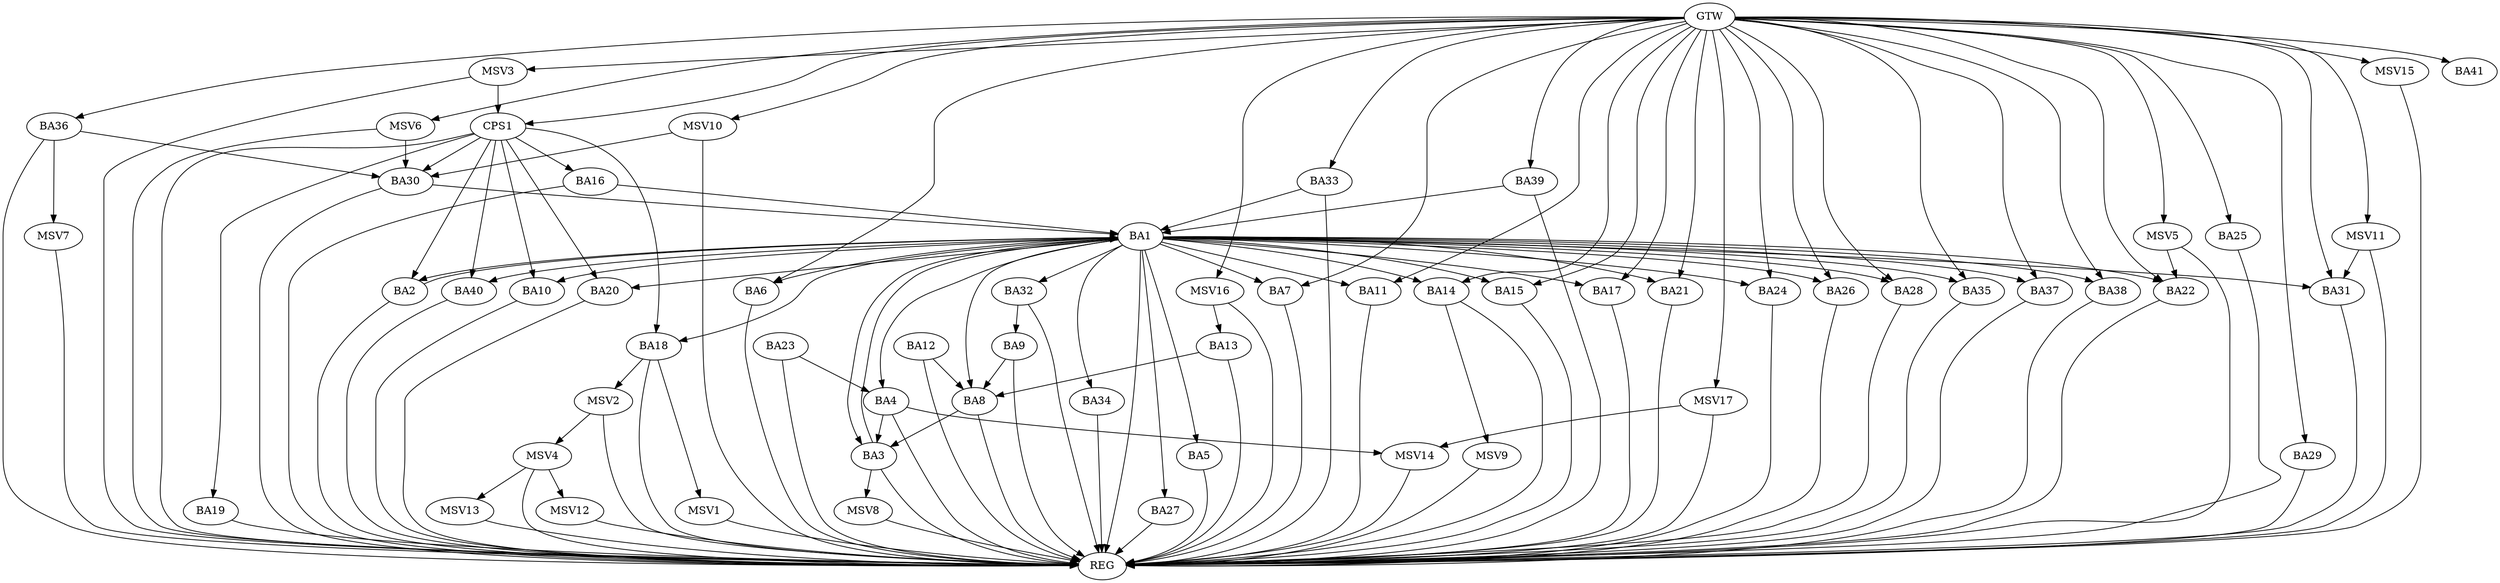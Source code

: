 strict digraph G {
  BA1 [ label="BA1" ];
  BA2 [ label="BA2" ];
  BA3 [ label="BA3" ];
  BA4 [ label="BA4" ];
  BA5 [ label="BA5" ];
  BA6 [ label="BA6" ];
  BA7 [ label="BA7" ];
  BA8 [ label="BA8" ];
  BA9 [ label="BA9" ];
  BA10 [ label="BA10" ];
  BA11 [ label="BA11" ];
  BA12 [ label="BA12" ];
  BA13 [ label="BA13" ];
  BA14 [ label="BA14" ];
  BA15 [ label="BA15" ];
  BA16 [ label="BA16" ];
  BA17 [ label="BA17" ];
  BA18 [ label="BA18" ];
  BA19 [ label="BA19" ];
  BA20 [ label="BA20" ];
  BA21 [ label="BA21" ];
  BA22 [ label="BA22" ];
  BA23 [ label="BA23" ];
  BA24 [ label="BA24" ];
  BA25 [ label="BA25" ];
  BA26 [ label="BA26" ];
  BA27 [ label="BA27" ];
  BA28 [ label="BA28" ];
  BA29 [ label="BA29" ];
  BA30 [ label="BA30" ];
  BA31 [ label="BA31" ];
  BA32 [ label="BA32" ];
  BA33 [ label="BA33" ];
  BA34 [ label="BA34" ];
  BA35 [ label="BA35" ];
  BA36 [ label="BA36" ];
  BA37 [ label="BA37" ];
  BA38 [ label="BA38" ];
  BA39 [ label="BA39" ];
  BA40 [ label="BA40" ];
  BA41 [ label="BA41" ];
  CPS1 [ label="CPS1" ];
  GTW [ label="GTW" ];
  REG [ label="REG" ];
  MSV1 [ label="MSV1" ];
  MSV2 [ label="MSV2" ];
  MSV3 [ label="MSV3" ];
  MSV4 [ label="MSV4" ];
  MSV5 [ label="MSV5" ];
  MSV6 [ label="MSV6" ];
  MSV7 [ label="MSV7" ];
  MSV8 [ label="MSV8" ];
  MSV9 [ label="MSV9" ];
  MSV10 [ label="MSV10" ];
  MSV11 [ label="MSV11" ];
  MSV12 [ label="MSV12" ];
  MSV13 [ label="MSV13" ];
  MSV14 [ label="MSV14" ];
  MSV15 [ label="MSV15" ];
  MSV16 [ label="MSV16" ];
  MSV17 [ label="MSV17" ];
  BA1 -> BA2;
  BA2 -> BA1;
  BA3 -> BA1;
  BA4 -> BA3;
  BA8 -> BA3;
  BA9 -> BA8;
  BA12 -> BA8;
  BA13 -> BA8;
  BA16 -> BA1;
  BA23 -> BA4;
  BA30 -> BA1;
  BA32 -> BA9;
  BA33 -> BA1;
  BA36 -> BA30;
  BA39 -> BA1;
  CPS1 -> BA20;
  CPS1 -> BA40;
  CPS1 -> BA19;
  CPS1 -> BA18;
  CPS1 -> BA10;
  CPS1 -> BA2;
  CPS1 -> BA30;
  CPS1 -> BA16;
  GTW -> BA6;
  GTW -> BA7;
  GTW -> BA11;
  GTW -> BA14;
  GTW -> BA15;
  GTW -> BA17;
  GTW -> BA21;
  GTW -> BA22;
  GTW -> BA24;
  GTW -> BA25;
  GTW -> BA26;
  GTW -> BA28;
  GTW -> BA29;
  GTW -> BA31;
  GTW -> BA33;
  GTW -> BA35;
  GTW -> BA36;
  GTW -> BA37;
  GTW -> BA38;
  GTW -> BA39;
  GTW -> BA41;
  GTW -> CPS1;
  BA1 -> REG;
  BA2 -> REG;
  BA3 -> REG;
  BA4 -> REG;
  BA5 -> REG;
  BA6 -> REG;
  BA7 -> REG;
  BA8 -> REG;
  BA9 -> REG;
  BA10 -> REG;
  BA11 -> REG;
  BA12 -> REG;
  BA13 -> REG;
  BA14 -> REG;
  BA15 -> REG;
  BA16 -> REG;
  BA17 -> REG;
  BA18 -> REG;
  BA19 -> REG;
  BA20 -> REG;
  BA21 -> REG;
  BA22 -> REG;
  BA23 -> REG;
  BA24 -> REG;
  BA25 -> REG;
  BA26 -> REG;
  BA27 -> REG;
  BA28 -> REG;
  BA29 -> REG;
  BA30 -> REG;
  BA31 -> REG;
  BA32 -> REG;
  BA33 -> REG;
  BA34 -> REG;
  BA35 -> REG;
  BA36 -> REG;
  BA37 -> REG;
  BA38 -> REG;
  BA39 -> REG;
  BA40 -> REG;
  CPS1 -> REG;
  BA1 -> BA10;
  BA1 -> BA38;
  BA1 -> BA8;
  BA1 -> BA11;
  BA1 -> BA28;
  BA1 -> BA6;
  BA1 -> BA18;
  BA1 -> BA40;
  BA1 -> BA27;
  BA1 -> BA20;
  BA1 -> BA31;
  BA1 -> BA15;
  BA1 -> BA32;
  BA1 -> BA4;
  BA1 -> BA24;
  BA1 -> BA21;
  BA1 -> BA35;
  BA1 -> BA5;
  BA1 -> BA7;
  BA1 -> BA26;
  BA1 -> BA34;
  BA1 -> BA37;
  BA1 -> BA14;
  BA1 -> BA17;
  BA1 -> BA3;
  BA1 -> BA22;
  BA18 -> MSV1;
  MSV1 -> REG;
  BA18 -> MSV2;
  MSV2 -> REG;
  MSV3 -> CPS1;
  GTW -> MSV3;
  MSV3 -> REG;
  MSV2 -> MSV4;
  MSV4 -> REG;
  MSV5 -> BA22;
  GTW -> MSV5;
  MSV5 -> REG;
  MSV6 -> BA30;
  GTW -> MSV6;
  MSV6 -> REG;
  BA36 -> MSV7;
  MSV7 -> REG;
  BA3 -> MSV8;
  MSV8 -> REG;
  BA14 -> MSV9;
  MSV9 -> REG;
  MSV10 -> BA30;
  GTW -> MSV10;
  MSV10 -> REG;
  MSV11 -> BA31;
  GTW -> MSV11;
  MSV11 -> REG;
  MSV4 -> MSV12;
  MSV12 -> REG;
  MSV4 -> MSV13;
  MSV13 -> REG;
  BA4 -> MSV14;
  MSV14 -> REG;
  GTW -> MSV15;
  MSV15 -> REG;
  MSV16 -> BA13;
  GTW -> MSV16;
  MSV16 -> REG;
  MSV17 -> MSV14;
  GTW -> MSV17;
  MSV17 -> REG;
}
